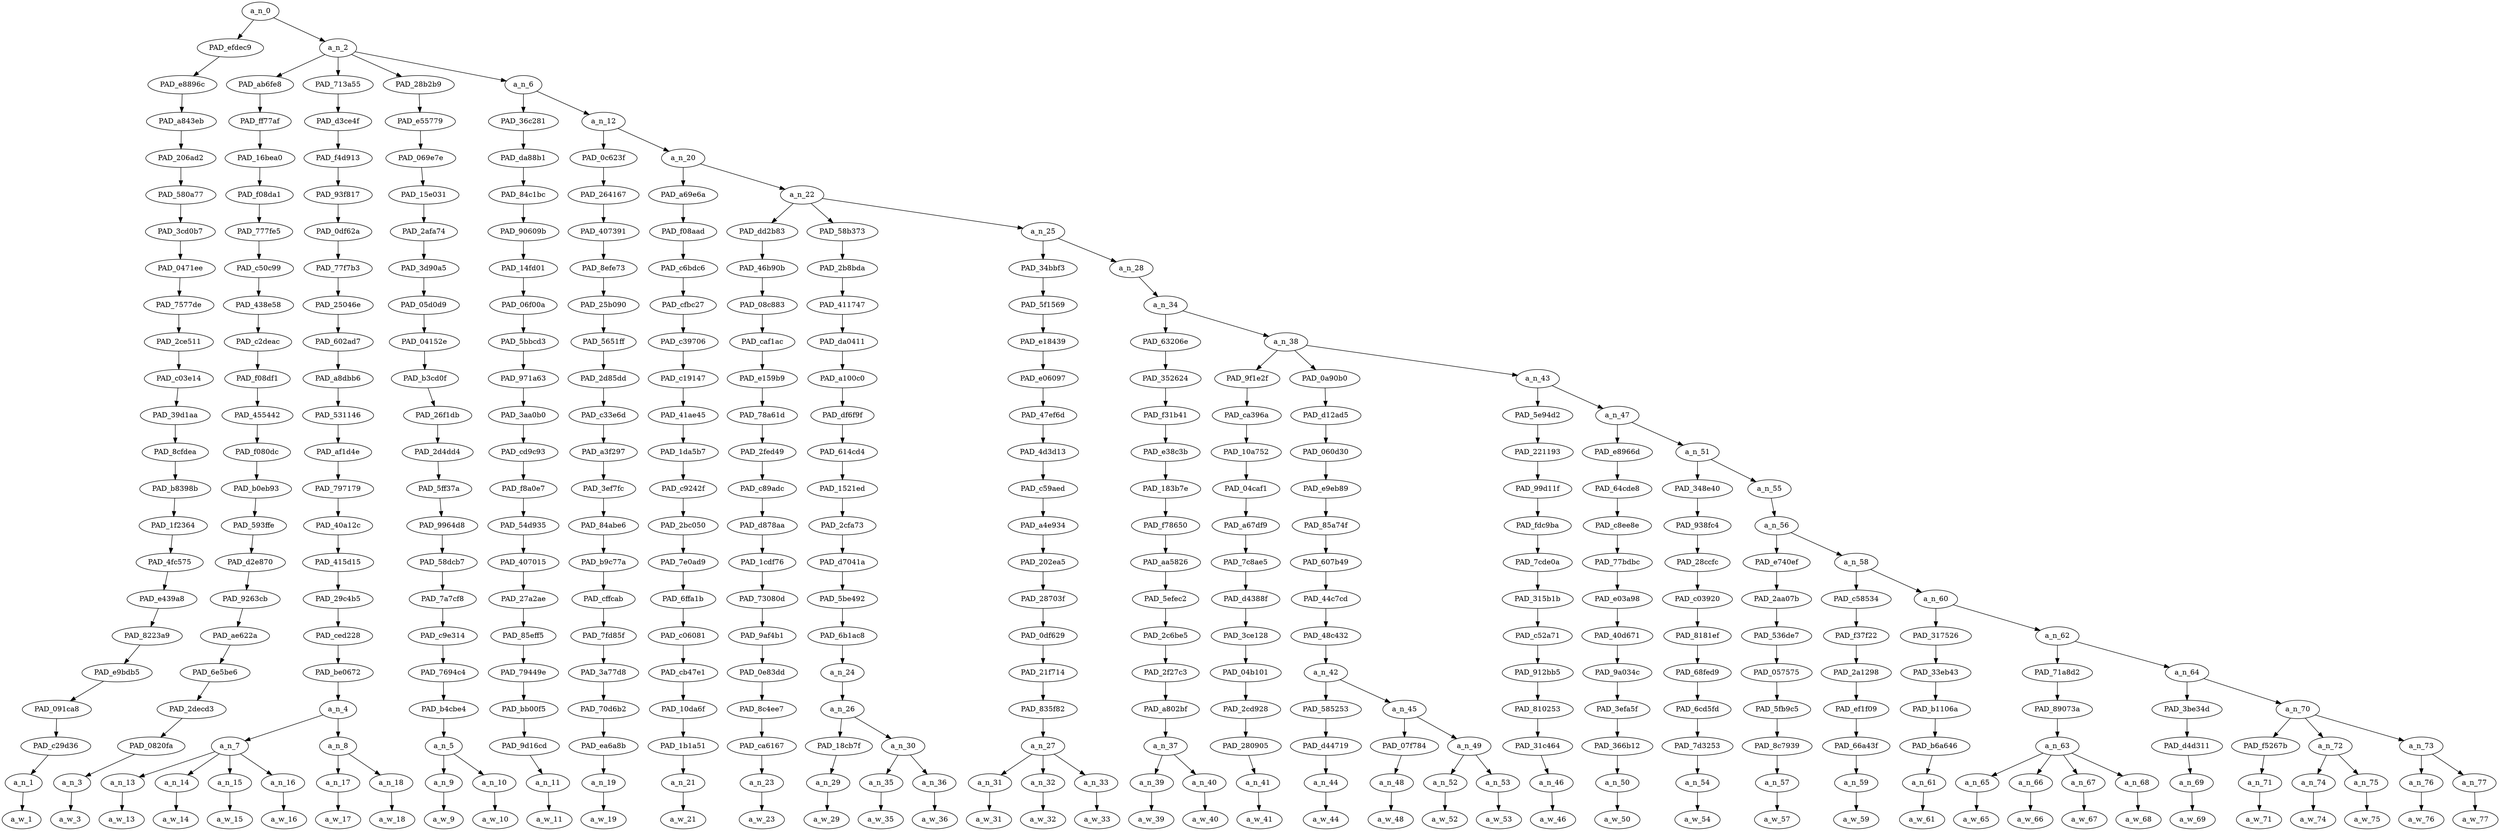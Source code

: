 strict digraph "" {
	a_n_0	[div_dir=-1,
		index=0,
		level=22,
		pos="3.2189291494864003,22!",
		text_span="[0, 1, 2, 3, 4, 5, 6, 7, 8, 9, 10, 11, 12, 13, 14, 15, 16, 17, 18, 19, 20, 21, 22, 23, 24, 25, 26, 27, 28, 29, 30, 31, 32, 33, 34, \
35, 36, 37, 38, 39, 40, 41, 42]",
		value=0.99999999];
	PAD_efdec9	[div_dir=-1,
		index=0,
		level=21,
		pos="0.0,21!",
		text_span="[0]",
		value=0.01403215];
	a_n_0 -> PAD_efdec9;
	a_n_2	[div_dir=-1,
		index=1,
		level=21,
		pos="6.437858298972801,21!",
		text_span="[1, 2, 3, 4, 5, 6, 7, 8, 9, 10, 11, 12, 13, 14, 15, 16, 17, 18, 19, 20, 21, 22, 23, 24, 25, 26, 27, 28, 29, 30, 31, 32, 33, 34, \
35, 36, 37, 38, 39, 40, 41, 42]",
		value=0.98586756];
	a_n_0 -> a_n_2;
	PAD_e8896c	[div_dir=-1,
		index=0,
		level=20,
		pos="0.0,20!",
		text_span="[0]",
		value=0.01403215];
	PAD_efdec9 -> PAD_e8896c;
	PAD_a843eb	[div_dir=-1,
		index=0,
		level=19,
		pos="0.0,19!",
		text_span="[0]",
		value=0.01403215];
	PAD_e8896c -> PAD_a843eb;
	PAD_206ad2	[div_dir=-1,
		index=0,
		level=18,
		pos="0.0,18!",
		text_span="[0]",
		value=0.01403215];
	PAD_a843eb -> PAD_206ad2;
	PAD_580a77	[div_dir=-1,
		index=0,
		level=17,
		pos="0.0,17!",
		text_span="[0]",
		value=0.01403215];
	PAD_206ad2 -> PAD_580a77;
	PAD_3cd0b7	[div_dir=-1,
		index=0,
		level=16,
		pos="0.0,16!",
		text_span="[0]",
		value=0.01403215];
	PAD_580a77 -> PAD_3cd0b7;
	PAD_0471ee	[div_dir=-1,
		index=0,
		level=15,
		pos="0.0,15!",
		text_span="[0]",
		value=0.01403215];
	PAD_3cd0b7 -> PAD_0471ee;
	PAD_7577de	[div_dir=-1,
		index=0,
		level=14,
		pos="0.0,14!",
		text_span="[0]",
		value=0.01403215];
	PAD_0471ee -> PAD_7577de;
	PAD_2ce511	[div_dir=-1,
		index=0,
		level=13,
		pos="0.0,13!",
		text_span="[0]",
		value=0.01403215];
	PAD_7577de -> PAD_2ce511;
	PAD_c03e14	[div_dir=-1,
		index=0,
		level=12,
		pos="0.0,12!",
		text_span="[0]",
		value=0.01403215];
	PAD_2ce511 -> PAD_c03e14;
	PAD_39d1aa	[div_dir=-1,
		index=0,
		level=11,
		pos="0.0,11!",
		text_span="[0]",
		value=0.01403215];
	PAD_c03e14 -> PAD_39d1aa;
	PAD_8cfdea	[div_dir=-1,
		index=0,
		level=10,
		pos="0.0,10!",
		text_span="[0]",
		value=0.01403215];
	PAD_39d1aa -> PAD_8cfdea;
	PAD_b8398b	[div_dir=-1,
		index=0,
		level=9,
		pos="0.0,9!",
		text_span="[0]",
		value=0.01403215];
	PAD_8cfdea -> PAD_b8398b;
	PAD_1f2364	[div_dir=-1,
		index=0,
		level=8,
		pos="0.0,8!",
		text_span="[0]",
		value=0.01403215];
	PAD_b8398b -> PAD_1f2364;
	PAD_4fc575	[div_dir=-1,
		index=0,
		level=7,
		pos="0.0,7!",
		text_span="[0]",
		value=0.01403215];
	PAD_1f2364 -> PAD_4fc575;
	PAD_e439a8	[div_dir=-1,
		index=0,
		level=6,
		pos="0.0,6!",
		text_span="[0]",
		value=0.01403215];
	PAD_4fc575 -> PAD_e439a8;
	PAD_8223a9	[div_dir=-1,
		index=0,
		level=5,
		pos="0.0,5!",
		text_span="[0]",
		value=0.01403215];
	PAD_e439a8 -> PAD_8223a9;
	PAD_e9bdb5	[div_dir=-1,
		index=0,
		level=4,
		pos="0.0,4!",
		text_span="[0]",
		value=0.01403215];
	PAD_8223a9 -> PAD_e9bdb5;
	PAD_091ca8	[div_dir=-1,
		index=0,
		level=3,
		pos="0.0,3!",
		text_span="[0]",
		value=0.01403215];
	PAD_e9bdb5 -> PAD_091ca8;
	PAD_c29d36	[div_dir=-1,
		index=0,
		level=2,
		pos="0.0,2!",
		text_span="[0]",
		value=0.01403215];
	PAD_091ca8 -> PAD_c29d36;
	a_n_1	[div_dir=-1,
		index=0,
		level=1,
		pos="0.0,1!",
		text_span="[0]",
		value=0.01403215];
	PAD_c29d36 -> a_n_1;
	a_w_1	[div_dir=0,
		index=0,
		level=0,
		pos="0,0!",
		text_span="[0]",
		value=we];
	a_n_1 -> a_w_1;
	PAD_ab6fe8	[div_dir=-1,
		index=1,
		level=20,
		pos="1.0,20!",
		text_span="[1]",
		value=0.01670158];
	a_n_2 -> PAD_ab6fe8;
	PAD_713a55	[div_dir=-1,
		index=2,
		level=20,
		pos="5.0,20!",
		text_span="[2, 3, 4, 5, 6, 7]",
		value=0.17676788];
	a_n_2 -> PAD_713a55;
	PAD_28b2b9	[div_dir=-1,
		index=3,
		level=20,
		pos="8.5,20!",
		text_span="[8, 9]",
		value=0.02752966];
	a_n_2 -> PAD_28b2b9;
	a_n_6	[div_dir=-1,
		index=4,
		level=20,
		pos="11.251433195891204,20!",
		text_span="[10, 11, 12, 13, 14, 15, 16, 17, 18, 19, 20, 21, 22, 23, 24, 25, 26, 27, 28, 29, 30, 31, 32, 33, 34, 35, 36, 37, 38, 39, 40, 41, \
42]",
		value=0.76479194];
	a_n_2 -> a_n_6;
	PAD_ff77af	[div_dir=-1,
		index=1,
		level=19,
		pos="1.0,19!",
		text_span="[1]",
		value=0.01670158];
	PAD_ab6fe8 -> PAD_ff77af;
	PAD_16bea0	[div_dir=-1,
		index=1,
		level=18,
		pos="1.0,18!",
		text_span="[1]",
		value=0.01670158];
	PAD_ff77af -> PAD_16bea0;
	PAD_f08da1	[div_dir=-1,
		index=1,
		level=17,
		pos="1.0,17!",
		text_span="[1]",
		value=0.01670158];
	PAD_16bea0 -> PAD_f08da1;
	PAD_777fe5	[div_dir=-1,
		index=1,
		level=16,
		pos="1.0,16!",
		text_span="[1]",
		value=0.01670158];
	PAD_f08da1 -> PAD_777fe5;
	PAD_c50c99	[div_dir=-1,
		index=1,
		level=15,
		pos="1.0,15!",
		text_span="[1]",
		value=0.01670158];
	PAD_777fe5 -> PAD_c50c99;
	PAD_438e58	[div_dir=-1,
		index=1,
		level=14,
		pos="1.0,14!",
		text_span="[1]",
		value=0.01670158];
	PAD_c50c99 -> PAD_438e58;
	PAD_c2deac	[div_dir=-1,
		index=1,
		level=13,
		pos="1.0,13!",
		text_span="[1]",
		value=0.01670158];
	PAD_438e58 -> PAD_c2deac;
	PAD_f08df1	[div_dir=-1,
		index=1,
		level=12,
		pos="1.0,12!",
		text_span="[1]",
		value=0.01670158];
	PAD_c2deac -> PAD_f08df1;
	PAD_455442	[div_dir=-1,
		index=1,
		level=11,
		pos="1.0,11!",
		text_span="[1]",
		value=0.01670158];
	PAD_f08df1 -> PAD_455442;
	PAD_f080dc	[div_dir=-1,
		index=1,
		level=10,
		pos="1.0,10!",
		text_span="[1]",
		value=0.01670158];
	PAD_455442 -> PAD_f080dc;
	PAD_b0eb93	[div_dir=-1,
		index=1,
		level=9,
		pos="1.0,9!",
		text_span="[1]",
		value=0.01670158];
	PAD_f080dc -> PAD_b0eb93;
	PAD_593ffe	[div_dir=-1,
		index=1,
		level=8,
		pos="1.0,8!",
		text_span="[1]",
		value=0.01670158];
	PAD_b0eb93 -> PAD_593ffe;
	PAD_d2e870	[div_dir=-1,
		index=1,
		level=7,
		pos="1.0,7!",
		text_span="[1]",
		value=0.01670158];
	PAD_593ffe -> PAD_d2e870;
	PAD_9263cb	[div_dir=-1,
		index=1,
		level=6,
		pos="1.0,6!",
		text_span="[1]",
		value=0.01670158];
	PAD_d2e870 -> PAD_9263cb;
	PAD_ae622a	[div_dir=-1,
		index=1,
		level=5,
		pos="1.0,5!",
		text_span="[1]",
		value=0.01670158];
	PAD_9263cb -> PAD_ae622a;
	PAD_6e5be6	[div_dir=-1,
		index=1,
		level=4,
		pos="1.0,4!",
		text_span="[1]",
		value=0.01670158];
	PAD_ae622a -> PAD_6e5be6;
	PAD_2decd3	[div_dir=-1,
		index=1,
		level=3,
		pos="1.0,3!",
		text_span="[1]",
		value=0.01670158];
	PAD_6e5be6 -> PAD_2decd3;
	PAD_0820fa	[div_dir=-1,
		index=1,
		level=2,
		pos="1.0,2!",
		text_span="[1]",
		value=0.01670158];
	PAD_2decd3 -> PAD_0820fa;
	a_n_3	[div_dir=-1,
		index=1,
		level=1,
		pos="1.0,1!",
		text_span="[1]",
		value=0.01670158];
	PAD_0820fa -> a_n_3;
	a_w_3	[div_dir=0,
		index=1,
		level=0,
		pos="1,0!",
		text_span="[1]",
		value=lost];
	a_n_3 -> a_w_3;
	PAD_d3ce4f	[div_dir=-1,
		index=2,
		level=19,
		pos="5.0,19!",
		text_span="[2, 3, 4, 5, 6, 7]",
		value=0.17676788];
	PAD_713a55 -> PAD_d3ce4f;
	PAD_f4d913	[div_dir=-1,
		index=2,
		level=18,
		pos="5.0,18!",
		text_span="[2, 3, 4, 5, 6, 7]",
		value=0.17676788];
	PAD_d3ce4f -> PAD_f4d913;
	PAD_93f817	[div_dir=-1,
		index=2,
		level=17,
		pos="5.0,17!",
		text_span="[2, 3, 4, 5, 6, 7]",
		value=0.17676788];
	PAD_f4d913 -> PAD_93f817;
	PAD_0df62a	[div_dir=-1,
		index=2,
		level=16,
		pos="5.0,16!",
		text_span="[2, 3, 4, 5, 6, 7]",
		value=0.17676788];
	PAD_93f817 -> PAD_0df62a;
	PAD_77f7b3	[div_dir=-1,
		index=2,
		level=15,
		pos="5.0,15!",
		text_span="[2, 3, 4, 5, 6, 7]",
		value=0.17676788];
	PAD_0df62a -> PAD_77f7b3;
	PAD_25046e	[div_dir=-1,
		index=2,
		level=14,
		pos="5.0,14!",
		text_span="[2, 3, 4, 5, 6, 7]",
		value=0.17676788];
	PAD_77f7b3 -> PAD_25046e;
	PAD_602ad7	[div_dir=-1,
		index=2,
		level=13,
		pos="5.0,13!",
		text_span="[2, 3, 4, 5, 6, 7]",
		value=0.17676788];
	PAD_25046e -> PAD_602ad7;
	PAD_a8dbb6	[div_dir=-1,
		index=2,
		level=12,
		pos="5.0,12!",
		text_span="[2, 3, 4, 5, 6, 7]",
		value=0.17676788];
	PAD_602ad7 -> PAD_a8dbb6;
	PAD_531146	[div_dir=-1,
		index=2,
		level=11,
		pos="5.0,11!",
		text_span="[2, 3, 4, 5, 6, 7]",
		value=0.17676788];
	PAD_a8dbb6 -> PAD_531146;
	PAD_af1d4e	[div_dir=-1,
		index=2,
		level=10,
		pos="5.0,10!",
		text_span="[2, 3, 4, 5, 6, 7]",
		value=0.17676788];
	PAD_531146 -> PAD_af1d4e;
	PAD_797179	[div_dir=-1,
		index=2,
		level=9,
		pos="5.0,9!",
		text_span="[2, 3, 4, 5, 6, 7]",
		value=0.17676788];
	PAD_af1d4e -> PAD_797179;
	PAD_40a12c	[div_dir=-1,
		index=2,
		level=8,
		pos="5.0,8!",
		text_span="[2, 3, 4, 5, 6, 7]",
		value=0.17676788];
	PAD_797179 -> PAD_40a12c;
	PAD_415d15	[div_dir=-1,
		index=2,
		level=7,
		pos="5.0,7!",
		text_span="[2, 3, 4, 5, 6, 7]",
		value=0.17676788];
	PAD_40a12c -> PAD_415d15;
	PAD_29c4b5	[div_dir=-1,
		index=2,
		level=6,
		pos="5.0,6!",
		text_span="[2, 3, 4, 5, 6, 7]",
		value=0.17676788];
	PAD_415d15 -> PAD_29c4b5;
	PAD_ced228	[div_dir=-1,
		index=2,
		level=5,
		pos="5.0,5!",
		text_span="[2, 3, 4, 5, 6, 7]",
		value=0.17676788];
	PAD_29c4b5 -> PAD_ced228;
	PAD_be0672	[div_dir=-1,
		index=2,
		level=4,
		pos="5.0,4!",
		text_span="[2, 3, 4, 5, 6, 7]",
		value=0.17676788];
	PAD_ced228 -> PAD_be0672;
	a_n_4	[div_dir=-1,
		index=2,
		level=3,
		pos="5.0,3!",
		text_span="[2, 3, 4, 5, 6, 7]",
		value=0.17676788];
	PAD_be0672 -> a_n_4;
	a_n_7	[div_dir=1,
		index=2,
		level=2,
		pos="3.5,2!",
		text_span="[2, 3, 4, 5]",
		value=0.12996506];
	a_n_4 -> a_n_7;
	a_n_8	[div_dir=-1,
		index=3,
		level=2,
		pos="6.5,2!",
		text_span="[6, 7]",
		value=0.04679478];
	a_n_4 -> a_n_8;
	a_n_13	[div_dir=-1,
		index=2,
		level=1,
		pos="2.0,1!",
		text_span="[2]",
		value=0.01467836];
	a_n_7 -> a_n_13;
	a_n_14	[div_dir=1,
		index=3,
		level=1,
		pos="3.0,1!",
		text_span="[3]",
		value=0.02500414];
	a_n_7 -> a_n_14;
	a_n_15	[div_dir=1,
		index=4,
		level=1,
		pos="4.0,1!",
		text_span="[4]",
		value=0.05502408];
	a_n_7 -> a_n_15;
	a_n_16	[div_dir=-1,
		index=5,
		level=1,
		pos="5.0,1!",
		text_span="[5]",
		value=0.03516770];
	a_n_7 -> a_n_16;
	a_w_13	[div_dir=0,
		index=2,
		level=0,
		pos="2,0!",
		text_span="[2]",
		value=a];
	a_n_13 -> a_w_13;
	a_w_14	[div_dir=0,
		index=3,
		level=0,
		pos="3,0!",
		text_span="[3]",
		value=young];
	a_n_14 -> a_w_14;
	a_w_15	[div_dir=0,
		index=4,
		level=0,
		pos="4,0!",
		text_span="[4]",
		value=white];
	a_n_15 -> a_w_15;
	a_w_16	[div_dir=0,
		index=5,
		level=0,
		pos="5,0!",
		text_span="[5]",
		value=male];
	a_n_16 -> a_w_16;
	a_n_17	[div_dir=-1,
		index=6,
		level=1,
		pos="6.0,1!",
		text_span="[6]",
		value=0.01281795];
	a_n_8 -> a_n_17;
	a_n_18	[div_dir=-1,
		index=7,
		level=1,
		pos="7.0,1!",
		text_span="[7]",
		value=0.03383448];
	a_n_8 -> a_n_18;
	a_w_17	[div_dir=0,
		index=6,
		level=0,
		pos="6,0!",
		text_span="[6]",
		value=to];
	a_n_17 -> a_w_17;
	a_w_18	[div_dir=0,
		index=7,
		level=0,
		pos="7,0!",
		text_span="[7]",
		value=suicide];
	a_n_18 -> a_w_18;
	PAD_e55779	[div_dir=-1,
		index=3,
		level=19,
		pos="8.5,19!",
		text_span="[8, 9]",
		value=0.02752966];
	PAD_28b2b9 -> PAD_e55779;
	PAD_069e7e	[div_dir=-1,
		index=3,
		level=18,
		pos="8.5,18!",
		text_span="[8, 9]",
		value=0.02752966];
	PAD_e55779 -> PAD_069e7e;
	PAD_15e031	[div_dir=-1,
		index=3,
		level=17,
		pos="8.5,17!",
		text_span="[8, 9]",
		value=0.02752966];
	PAD_069e7e -> PAD_15e031;
	PAD_2afa74	[div_dir=-1,
		index=3,
		level=16,
		pos="8.5,16!",
		text_span="[8, 9]",
		value=0.02752966];
	PAD_15e031 -> PAD_2afa74;
	PAD_3d90a5	[div_dir=-1,
		index=3,
		level=15,
		pos="8.5,15!",
		text_span="[8, 9]",
		value=0.02752966];
	PAD_2afa74 -> PAD_3d90a5;
	PAD_05d0d9	[div_dir=-1,
		index=3,
		level=14,
		pos="8.5,14!",
		text_span="[8, 9]",
		value=0.02752966];
	PAD_3d90a5 -> PAD_05d0d9;
	PAD_04152e	[div_dir=-1,
		index=3,
		level=13,
		pos="8.5,13!",
		text_span="[8, 9]",
		value=0.02752966];
	PAD_05d0d9 -> PAD_04152e;
	PAD_b3cd0f	[div_dir=-1,
		index=3,
		level=12,
		pos="8.5,12!",
		text_span="[8, 9]",
		value=0.02752966];
	PAD_04152e -> PAD_b3cd0f;
	PAD_26f1db	[div_dir=-1,
		index=3,
		level=11,
		pos="8.5,11!",
		text_span="[8, 9]",
		value=0.02752966];
	PAD_b3cd0f -> PAD_26f1db;
	PAD_2d4dd4	[div_dir=-1,
		index=3,
		level=10,
		pos="8.5,10!",
		text_span="[8, 9]",
		value=0.02752966];
	PAD_26f1db -> PAD_2d4dd4;
	PAD_5ff37a	[div_dir=-1,
		index=3,
		level=9,
		pos="8.5,9!",
		text_span="[8, 9]",
		value=0.02752966];
	PAD_2d4dd4 -> PAD_5ff37a;
	PAD_9964d8	[div_dir=-1,
		index=3,
		level=8,
		pos="8.5,8!",
		text_span="[8, 9]",
		value=0.02752966];
	PAD_5ff37a -> PAD_9964d8;
	PAD_58dcb7	[div_dir=-1,
		index=3,
		level=7,
		pos="8.5,7!",
		text_span="[8, 9]",
		value=0.02752966];
	PAD_9964d8 -> PAD_58dcb7;
	PAD_7a7cf8	[div_dir=-1,
		index=3,
		level=6,
		pos="8.5,6!",
		text_span="[8, 9]",
		value=0.02752966];
	PAD_58dcb7 -> PAD_7a7cf8;
	PAD_c9e314	[div_dir=-1,
		index=3,
		level=5,
		pos="8.5,5!",
		text_span="[8, 9]",
		value=0.02752966];
	PAD_7a7cf8 -> PAD_c9e314;
	PAD_7694c4	[div_dir=-1,
		index=3,
		level=4,
		pos="8.5,4!",
		text_span="[8, 9]",
		value=0.02752966];
	PAD_c9e314 -> PAD_7694c4;
	PAD_b4cbe4	[div_dir=-1,
		index=3,
		level=3,
		pos="8.5,3!",
		text_span="[8, 9]",
		value=0.02752966];
	PAD_7694c4 -> PAD_b4cbe4;
	a_n_5	[div_dir=-1,
		index=4,
		level=2,
		pos="8.5,2!",
		text_span="[8, 9]",
		value=0.02752966];
	PAD_b4cbe4 -> a_n_5;
	a_n_9	[div_dir=-1,
		index=8,
		level=1,
		pos="8.0,1!",
		text_span="[8]",
		value=0.01284535];
	a_n_5 -> a_n_9;
	a_n_10	[div_dir=-1,
		index=9,
		level=1,
		pos="9.0,1!",
		text_span="[9]",
		value=0.01465363];
	a_n_5 -> a_n_10;
	a_w_9	[div_dir=0,
		index=8,
		level=0,
		pos="8,0!",
		text_span="[8]",
		value=last];
	a_n_9 -> a_w_9;
	a_w_10	[div_dir=0,
		index=9,
		level=0,
		pos="9,0!",
		text_span="[9]",
		value=night];
	a_n_10 -> a_w_10;
	PAD_36c281	[div_dir=1,
		index=4,
		level=19,
		pos="10.0,19!",
		text_span="[10]",
		value=0.00968507];
	a_n_6 -> PAD_36c281;
	a_n_12	[div_dir=-1,
		index=5,
		level=19,
		pos="12.502866391782408,19!",
		text_span="[11, 12, 13, 14, 15, 16, 17, 18, 19, 20, 21, 22, 23, 24, 25, 26, 27, 28, 29, 30, 31, 32, 33, 34, 35, 36, 37, 38, 39, 40, 41, 42]",
		value=0.75504115];
	a_n_6 -> a_n_12;
	PAD_da88b1	[div_dir=1,
		index=4,
		level=18,
		pos="10.0,18!",
		text_span="[10]",
		value=0.00968507];
	PAD_36c281 -> PAD_da88b1;
	PAD_84c1bc	[div_dir=1,
		index=4,
		level=17,
		pos="10.0,17!",
		text_span="[10]",
		value=0.00968507];
	PAD_da88b1 -> PAD_84c1bc;
	PAD_90609b	[div_dir=1,
		index=4,
		level=16,
		pos="10.0,16!",
		text_span="[10]",
		value=0.00968507];
	PAD_84c1bc -> PAD_90609b;
	PAD_14fd01	[div_dir=1,
		index=4,
		level=15,
		pos="10.0,15!",
		text_span="[10]",
		value=0.00968507];
	PAD_90609b -> PAD_14fd01;
	PAD_06f00a	[div_dir=1,
		index=4,
		level=14,
		pos="10.0,14!",
		text_span="[10]",
		value=0.00968507];
	PAD_14fd01 -> PAD_06f00a;
	PAD_5bbcd3	[div_dir=1,
		index=4,
		level=13,
		pos="10.0,13!",
		text_span="[10]",
		value=0.00968507];
	PAD_06f00a -> PAD_5bbcd3;
	PAD_971a63	[div_dir=1,
		index=4,
		level=12,
		pos="10.0,12!",
		text_span="[10]",
		value=0.00968507];
	PAD_5bbcd3 -> PAD_971a63;
	PAD_3aa0b0	[div_dir=1,
		index=4,
		level=11,
		pos="10.0,11!",
		text_span="[10]",
		value=0.00968507];
	PAD_971a63 -> PAD_3aa0b0;
	PAD_cd9c93	[div_dir=1,
		index=4,
		level=10,
		pos="10.0,10!",
		text_span="[10]",
		value=0.00968507];
	PAD_3aa0b0 -> PAD_cd9c93;
	PAD_f8a0e7	[div_dir=1,
		index=4,
		level=9,
		pos="10.0,9!",
		text_span="[10]",
		value=0.00968507];
	PAD_cd9c93 -> PAD_f8a0e7;
	PAD_54d935	[div_dir=1,
		index=4,
		level=8,
		pos="10.0,8!",
		text_span="[10]",
		value=0.00968507];
	PAD_f8a0e7 -> PAD_54d935;
	PAD_407015	[div_dir=1,
		index=4,
		level=7,
		pos="10.0,7!",
		text_span="[10]",
		value=0.00968507];
	PAD_54d935 -> PAD_407015;
	PAD_27a2ae	[div_dir=1,
		index=4,
		level=6,
		pos="10.0,6!",
		text_span="[10]",
		value=0.00968507];
	PAD_407015 -> PAD_27a2ae;
	PAD_85eff5	[div_dir=1,
		index=4,
		level=5,
		pos="10.0,5!",
		text_span="[10]",
		value=0.00968507];
	PAD_27a2ae -> PAD_85eff5;
	PAD_79449e	[div_dir=1,
		index=4,
		level=4,
		pos="10.0,4!",
		text_span="[10]",
		value=0.00968507];
	PAD_85eff5 -> PAD_79449e;
	PAD_bb00f5	[div_dir=1,
		index=4,
		level=3,
		pos="10.0,3!",
		text_span="[10]",
		value=0.00968507];
	PAD_79449e -> PAD_bb00f5;
	PAD_9d16cd	[div_dir=1,
		index=5,
		level=2,
		pos="10.0,2!",
		text_span="[10]",
		value=0.00968507];
	PAD_bb00f5 -> PAD_9d16cd;
	a_n_11	[div_dir=1,
		index=10,
		level=1,
		pos="10.0,1!",
		text_span="[10]",
		value=0.00968507];
	PAD_9d16cd -> a_n_11;
	a_w_11	[div_dir=0,
		index=10,
		level=0,
		pos="10,0!",
		text_span="[10]",
		value=if];
	a_n_11 -> a_w_11;
	PAD_0c623f	[div_dir=-1,
		index=5,
		level=18,
		pos="11.0,18!",
		text_span="[11]",
		value=0.01092732];
	a_n_12 -> PAD_0c623f;
	a_n_20	[div_dir=-1,
		index=6,
		level=18,
		pos="14.005732783564815,18!",
		text_span="[12, 13, 14, 15, 16, 17, 18, 19, 20, 21, 22, 23, 24, 25, 26, 27, 28, 29, 30, 31, 32, 33, 34, 35, 36, 37, 38, 39, 40, 41, 42]",
		value=0.74404708];
	a_n_12 -> a_n_20;
	PAD_264167	[div_dir=-1,
		index=5,
		level=17,
		pos="11.0,17!",
		text_span="[11]",
		value=0.01092732];
	PAD_0c623f -> PAD_264167;
	PAD_407391	[div_dir=-1,
		index=5,
		level=16,
		pos="11.0,16!",
		text_span="[11]",
		value=0.01092732];
	PAD_264167 -> PAD_407391;
	PAD_8efe73	[div_dir=-1,
		index=5,
		level=15,
		pos="11.0,15!",
		text_span="[11]",
		value=0.01092732];
	PAD_407391 -> PAD_8efe73;
	PAD_25b090	[div_dir=-1,
		index=5,
		level=14,
		pos="11.0,14!",
		text_span="[11]",
		value=0.01092732];
	PAD_8efe73 -> PAD_25b090;
	PAD_5651ff	[div_dir=-1,
		index=5,
		level=13,
		pos="11.0,13!",
		text_span="[11]",
		value=0.01092732];
	PAD_25b090 -> PAD_5651ff;
	PAD_2d85dd	[div_dir=-1,
		index=5,
		level=12,
		pos="11.0,12!",
		text_span="[11]",
		value=0.01092732];
	PAD_5651ff -> PAD_2d85dd;
	PAD_c33e6d	[div_dir=-1,
		index=5,
		level=11,
		pos="11.0,11!",
		text_span="[11]",
		value=0.01092732];
	PAD_2d85dd -> PAD_c33e6d;
	PAD_a3f297	[div_dir=-1,
		index=5,
		level=10,
		pos="11.0,10!",
		text_span="[11]",
		value=0.01092732];
	PAD_c33e6d -> PAD_a3f297;
	PAD_3ef7fc	[div_dir=-1,
		index=5,
		level=9,
		pos="11.0,9!",
		text_span="[11]",
		value=0.01092732];
	PAD_a3f297 -> PAD_3ef7fc;
	PAD_84abe6	[div_dir=-1,
		index=5,
		level=8,
		pos="11.0,8!",
		text_span="[11]",
		value=0.01092732];
	PAD_3ef7fc -> PAD_84abe6;
	PAD_b9c77a	[div_dir=-1,
		index=5,
		level=7,
		pos="11.0,7!",
		text_span="[11]",
		value=0.01092732];
	PAD_84abe6 -> PAD_b9c77a;
	PAD_cffcab	[div_dir=-1,
		index=5,
		level=6,
		pos="11.0,6!",
		text_span="[11]",
		value=0.01092732];
	PAD_b9c77a -> PAD_cffcab;
	PAD_7fd85f	[div_dir=-1,
		index=5,
		level=5,
		pos="11.0,5!",
		text_span="[11]",
		value=0.01092732];
	PAD_cffcab -> PAD_7fd85f;
	PAD_3a77d8	[div_dir=-1,
		index=5,
		level=4,
		pos="11.0,4!",
		text_span="[11]",
		value=0.01092732];
	PAD_7fd85f -> PAD_3a77d8;
	PAD_70d6b2	[div_dir=-1,
		index=5,
		level=3,
		pos="11.0,3!",
		text_span="[11]",
		value=0.01092732];
	PAD_3a77d8 -> PAD_70d6b2;
	PAD_ea6a8b	[div_dir=-1,
		index=6,
		level=2,
		pos="11.0,2!",
		text_span="[11]",
		value=0.01092732];
	PAD_70d6b2 -> PAD_ea6a8b;
	a_n_19	[div_dir=-1,
		index=11,
		level=1,
		pos="11.0,1!",
		text_span="[11]",
		value=0.01092732];
	PAD_ea6a8b -> a_n_19;
	a_w_19	[div_dir=0,
		index=11,
		level=0,
		pos="11,0!",
		text_span="[11]",
		value=you];
	a_n_19 -> a_w_19;
	PAD_a69e6a	[div_dir=1,
		index=6,
		level=17,
		pos="12.0,17!",
		text_span="[12]",
		value=0.00989738];
	a_n_20 -> PAD_a69e6a;
	a_n_22	[div_dir=-1,
		index=7,
		level=17,
		pos="16.01146556712963,17!",
		text_span="[13, 14, 15, 16, 17, 18, 19, 20, 21, 22, 23, 24, 25, 26, 27, 28, 29, 30, 31, 32, 33, 34, 35, 36, 37, 38, 39, 40, 41, 42]",
		value=0.73408796];
	a_n_20 -> a_n_22;
	PAD_f08aad	[div_dir=1,
		index=6,
		level=16,
		pos="12.0,16!",
		text_span="[12]",
		value=0.00989738];
	PAD_a69e6a -> PAD_f08aad;
	PAD_c6bdc6	[div_dir=1,
		index=6,
		level=15,
		pos="12.0,15!",
		text_span="[12]",
		value=0.00989738];
	PAD_f08aad -> PAD_c6bdc6;
	PAD_cfbc27	[div_dir=1,
		index=6,
		level=14,
		pos="12.0,14!",
		text_span="[12]",
		value=0.00989738];
	PAD_c6bdc6 -> PAD_cfbc27;
	PAD_c39706	[div_dir=1,
		index=6,
		level=13,
		pos="12.0,13!",
		text_span="[12]",
		value=0.00989738];
	PAD_cfbc27 -> PAD_c39706;
	PAD_c19147	[div_dir=1,
		index=6,
		level=12,
		pos="12.0,12!",
		text_span="[12]",
		value=0.00989738];
	PAD_c39706 -> PAD_c19147;
	PAD_41ae45	[div_dir=1,
		index=6,
		level=11,
		pos="12.0,11!",
		text_span="[12]",
		value=0.00989738];
	PAD_c19147 -> PAD_41ae45;
	PAD_1da5b7	[div_dir=1,
		index=6,
		level=10,
		pos="12.0,10!",
		text_span="[12]",
		value=0.00989738];
	PAD_41ae45 -> PAD_1da5b7;
	PAD_c9242f	[div_dir=1,
		index=6,
		level=9,
		pos="12.0,9!",
		text_span="[12]",
		value=0.00989738];
	PAD_1da5b7 -> PAD_c9242f;
	PAD_2bc050	[div_dir=1,
		index=6,
		level=8,
		pos="12.0,8!",
		text_span="[12]",
		value=0.00989738];
	PAD_c9242f -> PAD_2bc050;
	PAD_7e0ad9	[div_dir=1,
		index=6,
		level=7,
		pos="12.0,7!",
		text_span="[12]",
		value=0.00989738];
	PAD_2bc050 -> PAD_7e0ad9;
	PAD_6ffa1b	[div_dir=1,
		index=6,
		level=6,
		pos="12.0,6!",
		text_span="[12]",
		value=0.00989738];
	PAD_7e0ad9 -> PAD_6ffa1b;
	PAD_c06081	[div_dir=1,
		index=6,
		level=5,
		pos="12.0,5!",
		text_span="[12]",
		value=0.00989738];
	PAD_6ffa1b -> PAD_c06081;
	PAD_cb47e1	[div_dir=1,
		index=6,
		level=4,
		pos="12.0,4!",
		text_span="[12]",
		value=0.00989738];
	PAD_c06081 -> PAD_cb47e1;
	PAD_10da6f	[div_dir=1,
		index=6,
		level=3,
		pos="12.0,3!",
		text_span="[12]",
		value=0.00989738];
	PAD_cb47e1 -> PAD_10da6f;
	PAD_1b1a51	[div_dir=1,
		index=7,
		level=2,
		pos="12.0,2!",
		text_span="[12]",
		value=0.00989738];
	PAD_10da6f -> PAD_1b1a51;
	a_n_21	[div_dir=1,
		index=12,
		level=1,
		pos="12.0,1!",
		text_span="[12]",
		value=0.00989738];
	PAD_1b1a51 -> a_n_21;
	a_w_21	[div_dir=0,
		index=12,
		level=0,
		pos="12,0!",
		text_span="[12]",
		value=are];
	a_n_21 -> a_w_21;
	PAD_dd2b83	[div_dir=-1,
		index=7,
		level=16,
		pos="13.0,16!",
		text_span="[13]",
		value=0.01711506];
	a_n_22 -> PAD_dd2b83;
	PAD_58b373	[div_dir=-1,
		index=8,
		level=16,
		pos="14.75,16!",
		text_span="[14, 15, 16]",
		value=0.03769889];
	a_n_22 -> PAD_58b373;
	a_n_25	[div_dir=-1,
		index=9,
		level=16,
		pos="20.28439670138889,16!",
		text_span="[17, 18, 19, 20, 21, 22, 23, 24, 25, 26, 27, 28, 29, 30, 31, 32, 33, 34, 35, 36, 37, 38, 39, 40, 41, 42]",
		value=0.67921015];
	a_n_22 -> a_n_25;
	PAD_46b90b	[div_dir=-1,
		index=7,
		level=15,
		pos="13.0,15!",
		text_span="[13]",
		value=0.01711506];
	PAD_dd2b83 -> PAD_46b90b;
	PAD_08c883	[div_dir=-1,
		index=7,
		level=14,
		pos="13.0,14!",
		text_span="[13]",
		value=0.01711506];
	PAD_46b90b -> PAD_08c883;
	PAD_caf1ac	[div_dir=-1,
		index=7,
		level=13,
		pos="13.0,13!",
		text_span="[13]",
		value=0.01711506];
	PAD_08c883 -> PAD_caf1ac;
	PAD_e159b9	[div_dir=-1,
		index=7,
		level=12,
		pos="13.0,12!",
		text_span="[13]",
		value=0.01711506];
	PAD_caf1ac -> PAD_e159b9;
	PAD_78a61d	[div_dir=-1,
		index=7,
		level=11,
		pos="13.0,11!",
		text_span="[13]",
		value=0.01711506];
	PAD_e159b9 -> PAD_78a61d;
	PAD_2fed49	[div_dir=-1,
		index=7,
		level=10,
		pos="13.0,10!",
		text_span="[13]",
		value=0.01711506];
	PAD_78a61d -> PAD_2fed49;
	PAD_c89adc	[div_dir=-1,
		index=7,
		level=9,
		pos="13.0,9!",
		text_span="[13]",
		value=0.01711506];
	PAD_2fed49 -> PAD_c89adc;
	PAD_d878aa	[div_dir=-1,
		index=7,
		level=8,
		pos="13.0,8!",
		text_span="[13]",
		value=0.01711506];
	PAD_c89adc -> PAD_d878aa;
	PAD_1cdf76	[div_dir=-1,
		index=7,
		level=7,
		pos="13.0,7!",
		text_span="[13]",
		value=0.01711506];
	PAD_d878aa -> PAD_1cdf76;
	PAD_73080d	[div_dir=-1,
		index=7,
		level=6,
		pos="13.0,6!",
		text_span="[13]",
		value=0.01711506];
	PAD_1cdf76 -> PAD_73080d;
	PAD_9af4b1	[div_dir=-1,
		index=7,
		level=5,
		pos="13.0,5!",
		text_span="[13]",
		value=0.01711506];
	PAD_73080d -> PAD_9af4b1;
	PAD_0e83dd	[div_dir=-1,
		index=7,
		level=4,
		pos="13.0,4!",
		text_span="[13]",
		value=0.01711506];
	PAD_9af4b1 -> PAD_0e83dd;
	PAD_8c4ee7	[div_dir=-1,
		index=7,
		level=3,
		pos="13.0,3!",
		text_span="[13]",
		value=0.01711506];
	PAD_0e83dd -> PAD_8c4ee7;
	PAD_ca6167	[div_dir=-1,
		index=8,
		level=2,
		pos="13.0,2!",
		text_span="[13]",
		value=0.01711506];
	PAD_8c4ee7 -> PAD_ca6167;
	a_n_23	[div_dir=-1,
		index=13,
		level=1,
		pos="13.0,1!",
		text_span="[13]",
		value=0.01711506];
	PAD_ca6167 -> a_n_23;
	a_w_23	[div_dir=0,
		index=13,
		level=0,
		pos="13,0!",
		text_span="[13]",
		value=hurting];
	a_n_23 -> a_w_23;
	PAD_2b8bda	[div_dir=-1,
		index=8,
		level=15,
		pos="14.75,15!",
		text_span="[14, 15, 16]",
		value=0.03769889];
	PAD_58b373 -> PAD_2b8bda;
	PAD_411747	[div_dir=-1,
		index=8,
		level=14,
		pos="14.75,14!",
		text_span="[14, 15, 16]",
		value=0.03769889];
	PAD_2b8bda -> PAD_411747;
	PAD_da0411	[div_dir=-1,
		index=8,
		level=13,
		pos="14.75,13!",
		text_span="[14, 15, 16]",
		value=0.03769889];
	PAD_411747 -> PAD_da0411;
	PAD_a100c0	[div_dir=-1,
		index=8,
		level=12,
		pos="14.75,12!",
		text_span="[14, 15, 16]",
		value=0.03769889];
	PAD_da0411 -> PAD_a100c0;
	PAD_df6f9f	[div_dir=-1,
		index=8,
		level=11,
		pos="14.75,11!",
		text_span="[14, 15, 16]",
		value=0.03769889];
	PAD_a100c0 -> PAD_df6f9f;
	PAD_614cd4	[div_dir=-1,
		index=8,
		level=10,
		pos="14.75,10!",
		text_span="[14, 15, 16]",
		value=0.03769889];
	PAD_df6f9f -> PAD_614cd4;
	PAD_1521ed	[div_dir=-1,
		index=8,
		level=9,
		pos="14.75,9!",
		text_span="[14, 15, 16]",
		value=0.03769889];
	PAD_614cd4 -> PAD_1521ed;
	PAD_2cfa73	[div_dir=-1,
		index=8,
		level=8,
		pos="14.75,8!",
		text_span="[14, 15, 16]",
		value=0.03769889];
	PAD_1521ed -> PAD_2cfa73;
	PAD_d7041a	[div_dir=-1,
		index=8,
		level=7,
		pos="14.75,7!",
		text_span="[14, 15, 16]",
		value=0.03769889];
	PAD_2cfa73 -> PAD_d7041a;
	PAD_5be492	[div_dir=-1,
		index=8,
		level=6,
		pos="14.75,6!",
		text_span="[14, 15, 16]",
		value=0.03769889];
	PAD_d7041a -> PAD_5be492;
	PAD_6b1ac8	[div_dir=-1,
		index=8,
		level=5,
		pos="14.75,5!",
		text_span="[14, 15, 16]",
		value=0.03769889];
	PAD_5be492 -> PAD_6b1ac8;
	a_n_24	[div_dir=-1,
		index=8,
		level=4,
		pos="14.75,4!",
		text_span="[14, 15, 16]",
		value=0.03769889];
	PAD_6b1ac8 -> a_n_24;
	a_n_26	[div_dir=-1,
		index=8,
		level=3,
		pos="14.75,3!",
		text_span="[14, 15, 16]",
		value=0.03766003];
	a_n_24 -> a_n_26;
	PAD_18cb7f	[div_dir=-1,
		index=9,
		level=2,
		pos="14.0,2!",
		text_span="[14]",
		value=0.01506221];
	a_n_26 -> PAD_18cb7f;
	a_n_30	[div_dir=-1,
		index=10,
		level=2,
		pos="15.5,2!",
		text_span="[15, 16]",
		value=0.02255894];
	a_n_26 -> a_n_30;
	a_n_29	[div_dir=-1,
		index=14,
		level=1,
		pos="14.0,1!",
		text_span="[14]",
		value=0.01506221];
	PAD_18cb7f -> a_n_29;
	a_w_29	[div_dir=0,
		index=14,
		level=0,
		pos="14,0!",
		text_span="[14]",
		value=talk];
	a_n_29 -> a_w_29;
	a_n_35	[div_dir=1,
		index=15,
		level=1,
		pos="15.0,1!",
		text_span="[15]",
		value=0.00826911];
	a_n_30 -> a_n_35;
	a_n_36	[div_dir=-1,
		index=16,
		level=1,
		pos="16.0,1!",
		text_span="[16]",
		value=0.01426913];
	a_n_30 -> a_n_36;
	a_w_35	[div_dir=0,
		index=15,
		level=0,
		pos="15,0!",
		text_span="[15]",
		value=to1];
	a_n_35 -> a_w_35;
	a_w_36	[div_dir=0,
		index=16,
		level=0,
		pos="16,0!",
		text_span="[16]",
		value=someone];
	a_n_36 -> a_w_36;
	PAD_34bbf3	[div_dir=-1,
		index=9,
		level=15,
		pos="18.0,15!",
		text_span="[17, 18, 19]",
		value=0.04155756];
	a_n_25 -> PAD_34bbf3;
	a_n_28	[div_dir=-1,
		index=10,
		level=15,
		pos="22.56879340277778,15!",
		text_span="[20, 21, 22, 23, 24, 25, 26, 27, 28, 29, 30, 31, 32, 33, 34, 35, 36, 37, 38, 39, 40, 41, 42]",
		value=0.63760294];
	a_n_25 -> a_n_28;
	PAD_5f1569	[div_dir=-1,
		index=9,
		level=14,
		pos="18.0,14!",
		text_span="[17, 18, 19]",
		value=0.04155756];
	PAD_34bbf3 -> PAD_5f1569;
	PAD_e18439	[div_dir=-1,
		index=9,
		level=13,
		pos="18.0,13!",
		text_span="[17, 18, 19]",
		value=0.04155756];
	PAD_5f1569 -> PAD_e18439;
	PAD_e06097	[div_dir=-1,
		index=9,
		level=12,
		pos="18.0,12!",
		text_span="[17, 18, 19]",
		value=0.04155756];
	PAD_e18439 -> PAD_e06097;
	PAD_47ef6d	[div_dir=-1,
		index=9,
		level=11,
		pos="18.0,11!",
		text_span="[17, 18, 19]",
		value=0.04155756];
	PAD_e06097 -> PAD_47ef6d;
	PAD_4d3d13	[div_dir=-1,
		index=9,
		level=10,
		pos="18.0,10!",
		text_span="[17, 18, 19]",
		value=0.04155756];
	PAD_47ef6d -> PAD_4d3d13;
	PAD_c59aed	[div_dir=-1,
		index=9,
		level=9,
		pos="18.0,9!",
		text_span="[17, 18, 19]",
		value=0.04155756];
	PAD_4d3d13 -> PAD_c59aed;
	PAD_a4e934	[div_dir=-1,
		index=9,
		level=8,
		pos="18.0,8!",
		text_span="[17, 18, 19]",
		value=0.04155756];
	PAD_c59aed -> PAD_a4e934;
	PAD_202ea5	[div_dir=-1,
		index=9,
		level=7,
		pos="18.0,7!",
		text_span="[17, 18, 19]",
		value=0.04155756];
	PAD_a4e934 -> PAD_202ea5;
	PAD_28703f	[div_dir=-1,
		index=9,
		level=6,
		pos="18.0,6!",
		text_span="[17, 18, 19]",
		value=0.04155756];
	PAD_202ea5 -> PAD_28703f;
	PAD_0df629	[div_dir=-1,
		index=9,
		level=5,
		pos="18.0,5!",
		text_span="[17, 18, 19]",
		value=0.04155756];
	PAD_28703f -> PAD_0df629;
	PAD_21f714	[div_dir=-1,
		index=9,
		level=4,
		pos="18.0,4!",
		text_span="[17, 18, 19]",
		value=0.04155756];
	PAD_0df629 -> PAD_21f714;
	PAD_835f82	[div_dir=-1,
		index=9,
		level=3,
		pos="18.0,3!",
		text_span="[17, 18, 19]",
		value=0.04155756];
	PAD_21f714 -> PAD_835f82;
	a_n_27	[div_dir=-1,
		index=11,
		level=2,
		pos="18.0,2!",
		text_span="[17, 18, 19]",
		value=0.04155756];
	PAD_835f82 -> a_n_27;
	a_n_31	[div_dir=-1,
		index=17,
		level=1,
		pos="17.0,1!",
		text_span="[17]",
		value=0.01104350];
	a_n_27 -> a_n_31;
	a_n_32	[div_dir=1,
		index=18,
		level=1,
		pos="18.0,1!",
		text_span="[18]",
		value=0.01098459];
	a_n_27 -> a_n_32;
	a_n_33	[div_dir=-1,
		index=19,
		level=1,
		pos="19.0,1!",
		text_span="[19]",
		value=0.01949995];
	a_n_27 -> a_n_33;
	a_w_31	[div_dir=0,
		index=17,
		level=0,
		pos="17,0!",
		text_span="[17]",
		value=even];
	a_n_31 -> a_w_31;
	a_w_32	[div_dir=0,
		index=18,
		level=0,
		pos="18,0!",
		text_span="[18]",
		value=a1];
	a_n_32 -> a_w_32;
	a_w_33	[div_dir=0,
		index=19,
		level=0,
		pos="19,0!",
		text_span="[19]",
		value=stranger];
	a_n_33 -> a_w_33;
	a_n_34	[div_dir=-1,
		index=10,
		level=14,
		pos="22.56879340277778,14!",
		text_span="[20, 21, 22, 23, 24, 25, 26, 27, 28, 29, 30, 31, 32, 33, 34, 35, 36, 37, 38, 39, 40, 41, 42]",
		value=0.63756036];
	a_n_28 -> a_n_34;
	PAD_63206e	[div_dir=-1,
		index=10,
		level=13,
		pos="20.5,13!",
		text_span="[20, 21]",
		value=0.05640230];
	a_n_34 -> PAD_63206e;
	a_n_38	[div_dir=-1,
		index=11,
		level=13,
		pos="24.637586805555554,13!",
		text_span="[22, 23, 24, 25, 26, 27, 28, 29, 30, 31, 32, 33, 34, 35, 36, 37, 38, 39, 40, 41, 42]",
		value=0.58111547];
	a_n_34 -> a_n_38;
	PAD_352624	[div_dir=-1,
		index=10,
		level=12,
		pos="20.5,12!",
		text_span="[20, 21]",
		value=0.05640230];
	PAD_63206e -> PAD_352624;
	PAD_f31b41	[div_dir=-1,
		index=10,
		level=11,
		pos="20.5,11!",
		text_span="[20, 21]",
		value=0.05640230];
	PAD_352624 -> PAD_f31b41;
	PAD_e38c3b	[div_dir=-1,
		index=10,
		level=10,
		pos="20.5,10!",
		text_span="[20, 21]",
		value=0.05640230];
	PAD_f31b41 -> PAD_e38c3b;
	PAD_183b7e	[div_dir=-1,
		index=10,
		level=9,
		pos="20.5,9!",
		text_span="[20, 21]",
		value=0.05640230];
	PAD_e38c3b -> PAD_183b7e;
	PAD_f78650	[div_dir=-1,
		index=10,
		level=8,
		pos="20.5,8!",
		text_span="[20, 21]",
		value=0.05640230];
	PAD_183b7e -> PAD_f78650;
	PAD_aa5826	[div_dir=-1,
		index=10,
		level=7,
		pos="20.5,7!",
		text_span="[20, 21]",
		value=0.05640230];
	PAD_f78650 -> PAD_aa5826;
	PAD_5efec2	[div_dir=-1,
		index=10,
		level=6,
		pos="20.5,6!",
		text_span="[20, 21]",
		value=0.05640230];
	PAD_aa5826 -> PAD_5efec2;
	PAD_2c6be5	[div_dir=-1,
		index=10,
		level=5,
		pos="20.5,5!",
		text_span="[20, 21]",
		value=0.05640230];
	PAD_5efec2 -> PAD_2c6be5;
	PAD_2f27c3	[div_dir=-1,
		index=10,
		level=4,
		pos="20.5,4!",
		text_span="[20, 21]",
		value=0.05640230];
	PAD_2c6be5 -> PAD_2f27c3;
	PAD_a802bf	[div_dir=-1,
		index=10,
		level=3,
		pos="20.5,3!",
		text_span="[20, 21]",
		value=0.05640230];
	PAD_2f27c3 -> PAD_a802bf;
	a_n_37	[div_dir=-1,
		index=12,
		level=2,
		pos="20.5,2!",
		text_span="[20, 21]",
		value=0.05640230];
	PAD_a802bf -> a_n_37;
	a_n_39	[div_dir=-1,
		index=20,
		level=1,
		pos="20.0,1!",
		text_span="[20]",
		value=0.01930196];
	a_n_37 -> a_n_39;
	a_n_40	[div_dir=1,
		index=21,
		level=1,
		pos="21.0,1!",
		text_span="[21]",
		value=0.03707368];
	a_n_37 -> a_n_40;
	a_w_39	[div_dir=0,
		index=20,
		level=0,
		pos="20,0!",
		text_span="[20]",
		value=my];
	a_n_39 -> a_w_39;
	a_w_40	[div_dir=0,
		index=21,
		level=0,
		pos="21,0!",
		text_span="[21]",
		value=bros];
	a_n_40 -> a_w_40;
	PAD_9f1e2f	[div_dir=-1,
		index=11,
		level=12,
		pos="22.0,12!",
		text_span="[22]",
		value=0.01823910];
	a_n_38 -> PAD_9f1e2f;
	PAD_0a90b0	[div_dir=-1,
		index=12,
		level=12,
		pos="23.875,12!",
		text_span="[23, 24, 25, 26]",
		value=0.06636217];
	a_n_38 -> PAD_0a90b0;
	a_n_43	[div_dir=-1,
		index=13,
		level=12,
		pos="28.037760416666664,12!",
		text_span="[27, 28, 29, 30, 31, 32, 33, 34, 35, 36, 37, 38, 39, 40, 41, 42]",
		value=0.49647749];
	a_n_38 -> a_n_43;
	PAD_ca396a	[div_dir=-1,
		index=11,
		level=11,
		pos="22.0,11!",
		text_span="[22]",
		value=0.01823910];
	PAD_9f1e2f -> PAD_ca396a;
	PAD_10a752	[div_dir=-1,
		index=11,
		level=10,
		pos="22.0,10!",
		text_span="[22]",
		value=0.01823910];
	PAD_ca396a -> PAD_10a752;
	PAD_04caf1	[div_dir=-1,
		index=11,
		level=9,
		pos="22.0,9!",
		text_span="[22]",
		value=0.01823910];
	PAD_10a752 -> PAD_04caf1;
	PAD_a67df9	[div_dir=-1,
		index=11,
		level=8,
		pos="22.0,8!",
		text_span="[22]",
		value=0.01823910];
	PAD_04caf1 -> PAD_a67df9;
	PAD_7c8ae5	[div_dir=-1,
		index=11,
		level=7,
		pos="22.0,7!",
		text_span="[22]",
		value=0.01823910];
	PAD_a67df9 -> PAD_7c8ae5;
	PAD_d4388f	[div_dir=-1,
		index=11,
		level=6,
		pos="22.0,6!",
		text_span="[22]",
		value=0.01823910];
	PAD_7c8ae5 -> PAD_d4388f;
	PAD_3ce128	[div_dir=-1,
		index=11,
		level=5,
		pos="22.0,5!",
		text_span="[22]",
		value=0.01823910];
	PAD_d4388f -> PAD_3ce128;
	PAD_04b101	[div_dir=-1,
		index=11,
		level=4,
		pos="22.0,4!",
		text_span="[22]",
		value=0.01823910];
	PAD_3ce128 -> PAD_04b101;
	PAD_2cd928	[div_dir=-1,
		index=11,
		level=3,
		pos="22.0,3!",
		text_span="[22]",
		value=0.01823910];
	PAD_04b101 -> PAD_2cd928;
	PAD_280905	[div_dir=-1,
		index=13,
		level=2,
		pos="22.0,2!",
		text_span="[22]",
		value=0.01823910];
	PAD_2cd928 -> PAD_280905;
	a_n_41	[div_dir=-1,
		index=22,
		level=1,
		pos="22.0,1!",
		text_span="[22]",
		value=0.01823910];
	PAD_280905 -> a_n_41;
	a_w_41	[div_dir=0,
		index=22,
		level=0,
		pos="22,0!",
		text_span="[22]",
		value=reach];
	a_n_41 -> a_w_41;
	PAD_d12ad5	[div_dir=-1,
		index=12,
		level=11,
		pos="23.875,11!",
		text_span="[23, 24, 25, 26]",
		value=0.06636217];
	PAD_0a90b0 -> PAD_d12ad5;
	PAD_060d30	[div_dir=-1,
		index=12,
		level=10,
		pos="23.875,10!",
		text_span="[23, 24, 25, 26]",
		value=0.06636217];
	PAD_d12ad5 -> PAD_060d30;
	PAD_e9eb89	[div_dir=-1,
		index=12,
		level=9,
		pos="23.875,9!",
		text_span="[23, 24, 25, 26]",
		value=0.06636217];
	PAD_060d30 -> PAD_e9eb89;
	PAD_85a74f	[div_dir=-1,
		index=12,
		level=8,
		pos="23.875,8!",
		text_span="[23, 24, 25, 26]",
		value=0.06636217];
	PAD_e9eb89 -> PAD_85a74f;
	PAD_607b49	[div_dir=-1,
		index=12,
		level=7,
		pos="23.875,7!",
		text_span="[23, 24, 25, 26]",
		value=0.06636217];
	PAD_85a74f -> PAD_607b49;
	PAD_44c7cd	[div_dir=-1,
		index=12,
		level=6,
		pos="23.875,6!",
		text_span="[23, 24, 25, 26]",
		value=0.06636217];
	PAD_607b49 -> PAD_44c7cd;
	PAD_48c432	[div_dir=-1,
		index=12,
		level=5,
		pos="23.875,5!",
		text_span="[23, 24, 25, 26]",
		value=0.06636217];
	PAD_44c7cd -> PAD_48c432;
	a_n_42	[div_dir=-1,
		index=12,
		level=4,
		pos="23.875,4!",
		text_span="[23, 24, 25, 26]",
		value=0.06636217];
	PAD_48c432 -> a_n_42;
	PAD_585253	[div_dir=-1,
		index=12,
		level=3,
		pos="23.0,3!",
		text_span="[23]",
		value=0.01020227];
	a_n_42 -> PAD_585253;
	a_n_45	[div_dir=-1,
		index=13,
		level=3,
		pos="24.75,3!",
		text_span="[24, 25, 26]",
		value=0.05611771];
	a_n_42 -> a_n_45;
	PAD_d44719	[div_dir=-1,
		index=14,
		level=2,
		pos="23.0,2!",
		text_span="[23]",
		value=0.01020227];
	PAD_585253 -> PAD_d44719;
	a_n_44	[div_dir=-1,
		index=23,
		level=1,
		pos="23.0,1!",
		text_span="[23]",
		value=0.01020227];
	PAD_d44719 -> a_n_44;
	a_w_44	[div_dir=0,
		index=23,
		level=0,
		pos="23,0!",
		text_span="[23]",
		value=out];
	a_n_44 -> a_w_44;
	PAD_07f784	[div_dir=-1,
		index=15,
		level=2,
		pos="24.0,2!",
		text_span="[24]",
		value=0.01007067];
	a_n_45 -> PAD_07f784;
	a_n_49	[div_dir=-1,
		index=16,
		level=2,
		pos="25.5,2!",
		text_span="[25, 26]",
		value=0.04601733];
	a_n_45 -> a_n_49;
	a_n_48	[div_dir=-1,
		index=24,
		level=1,
		pos="24.0,1!",
		text_span="[24]",
		value=0.01007067];
	PAD_07f784 -> a_n_48;
	a_w_48	[div_dir=0,
		index=24,
		level=0,
		pos="24,0!",
		text_span="[24]",
		value=to2];
	a_n_48 -> a_w_48;
	a_n_52	[div_dir=1,
		index=25,
		level=1,
		pos="25.0,1!",
		text_span="[25]",
		value=0.01525526];
	a_n_49 -> a_n_52;
	a_n_53	[div_dir=-1,
		index=26,
		level=1,
		pos="26.0,1!",
		text_span="[26]",
		value=0.03072791];
	a_n_49 -> a_n_53;
	a_w_52	[div_dir=0,
		index=25,
		level=0,
		pos="25,0!",
		text_span="[25]",
		value=our];
	a_n_52 -> a_w_52;
	a_w_53	[div_dir=0,
		index=26,
		level=0,
		pos="26,0!",
		text_span="[26]",
		value=youth];
	a_n_53 -> a_w_53;
	PAD_5e94d2	[div_dir=-1,
		index=13,
		level=11,
		pos="27.0,11!",
		text_span="[27]",
		value=0.01413900];
	a_n_43 -> PAD_5e94d2;
	a_n_47	[div_dir=-1,
		index=14,
		level=11,
		pos="29.075520833333332,11!",
		text_span="[28, 29, 30, 31, 32, 33, 34, 35, 36, 37, 38, 39, 40, 41, 42]",
		value=0.48232083];
	a_n_43 -> a_n_47;
	PAD_221193	[div_dir=-1,
		index=13,
		level=10,
		pos="27.0,10!",
		text_span="[27]",
		value=0.01413900];
	PAD_5e94d2 -> PAD_221193;
	PAD_99d11f	[div_dir=-1,
		index=13,
		level=9,
		pos="27.0,9!",
		text_span="[27]",
		value=0.01413900];
	PAD_221193 -> PAD_99d11f;
	PAD_fdc9ba	[div_dir=-1,
		index=13,
		level=8,
		pos="27.0,8!",
		text_span="[27]",
		value=0.01413900];
	PAD_99d11f -> PAD_fdc9ba;
	PAD_7cde0a	[div_dir=-1,
		index=13,
		level=7,
		pos="27.0,7!",
		text_span="[27]",
		value=0.01413900];
	PAD_fdc9ba -> PAD_7cde0a;
	PAD_315b1b	[div_dir=-1,
		index=13,
		level=6,
		pos="27.0,6!",
		text_span="[27]",
		value=0.01413900];
	PAD_7cde0a -> PAD_315b1b;
	PAD_c52a71	[div_dir=-1,
		index=13,
		level=5,
		pos="27.0,5!",
		text_span="[27]",
		value=0.01413900];
	PAD_315b1b -> PAD_c52a71;
	PAD_912bb5	[div_dir=-1,
		index=13,
		level=4,
		pos="27.0,4!",
		text_span="[27]",
		value=0.01413900];
	PAD_c52a71 -> PAD_912bb5;
	PAD_810253	[div_dir=-1,
		index=14,
		level=3,
		pos="27.0,3!",
		text_span="[27]",
		value=0.01413900];
	PAD_912bb5 -> PAD_810253;
	PAD_31c464	[div_dir=-1,
		index=17,
		level=2,
		pos="27.0,2!",
		text_span="[27]",
		value=0.01413900];
	PAD_810253 -> PAD_31c464;
	a_n_46	[div_dir=-1,
		index=27,
		level=1,
		pos="27.0,1!",
		text_span="[27]",
		value=0.01413900];
	PAD_31c464 -> a_n_46;
	a_w_46	[div_dir=0,
		index=27,
		level=0,
		pos="27,0!",
		text_span="[27]",
		value=let];
	a_n_46 -> a_w_46;
	PAD_e8966d	[div_dir=1,
		index=14,
		level=10,
		pos="28.0,10!",
		text_span="[28]",
		value=0.01146887];
	a_n_47 -> PAD_e8966d;
	a_n_51	[div_dir=-1,
		index=15,
		level=10,
		pos="30.151041666666664,10!",
		text_span="[29, 30, 31, 32, 33, 34, 35, 36, 37, 38, 39, 40, 41, 42]",
		value=0.47084581];
	a_n_47 -> a_n_51;
	PAD_64cde8	[div_dir=1,
		index=14,
		level=9,
		pos="28.0,9!",
		text_span="[28]",
		value=0.01146887];
	PAD_e8966d -> PAD_64cde8;
	PAD_c8ee8e	[div_dir=1,
		index=14,
		level=8,
		pos="28.0,8!",
		text_span="[28]",
		value=0.01146887];
	PAD_64cde8 -> PAD_c8ee8e;
	PAD_77bdbc	[div_dir=1,
		index=14,
		level=7,
		pos="28.0,7!",
		text_span="[28]",
		value=0.01146887];
	PAD_c8ee8e -> PAD_77bdbc;
	PAD_e03a98	[div_dir=1,
		index=14,
		level=6,
		pos="28.0,6!",
		text_span="[28]",
		value=0.01146887];
	PAD_77bdbc -> PAD_e03a98;
	PAD_40d671	[div_dir=1,
		index=14,
		level=5,
		pos="28.0,5!",
		text_span="[28]",
		value=0.01146887];
	PAD_e03a98 -> PAD_40d671;
	PAD_9a034c	[div_dir=1,
		index=14,
		level=4,
		pos="28.0,4!",
		text_span="[28]",
		value=0.01146887];
	PAD_40d671 -> PAD_9a034c;
	PAD_3efa5f	[div_dir=1,
		index=15,
		level=3,
		pos="28.0,3!",
		text_span="[28]",
		value=0.01146887];
	PAD_9a034c -> PAD_3efa5f;
	PAD_366b12	[div_dir=1,
		index=18,
		level=2,
		pos="28.0,2!",
		text_span="[28]",
		value=0.01146887];
	PAD_3efa5f -> PAD_366b12;
	a_n_50	[div_dir=1,
		index=28,
		level=1,
		pos="28.0,1!",
		text_span="[28]",
		value=0.01146887];
	PAD_366b12 -> a_n_50;
	a_w_50	[div_dir=0,
		index=28,
		level=0,
		pos="28,0!",
		text_span="[28]",
		value=them];
	a_n_50 -> a_w_50;
	PAD_348e40	[div_dir=-1,
		index=15,
		level=9,
		pos="29.0,9!",
		text_span="[29]",
		value=0.00991239];
	a_n_51 -> PAD_348e40;
	a_n_55	[div_dir=-1,
		index=16,
		level=9,
		pos="31.302083333333332,9!",
		text_span="[30, 31, 32, 33, 34, 35, 36, 37, 38, 39, 40, 41, 42]",
		value=0.46092095];
	a_n_51 -> a_n_55;
	PAD_938fc4	[div_dir=-1,
		index=15,
		level=8,
		pos="29.0,8!",
		text_span="[29]",
		value=0.00991239];
	PAD_348e40 -> PAD_938fc4;
	PAD_28ccfc	[div_dir=-1,
		index=15,
		level=7,
		pos="29.0,7!",
		text_span="[29]",
		value=0.00991239];
	PAD_938fc4 -> PAD_28ccfc;
	PAD_c03920	[div_dir=-1,
		index=15,
		level=6,
		pos="29.0,6!",
		text_span="[29]",
		value=0.00991239];
	PAD_28ccfc -> PAD_c03920;
	PAD_8181ef	[div_dir=-1,
		index=15,
		level=5,
		pos="29.0,5!",
		text_span="[29]",
		value=0.00991239];
	PAD_c03920 -> PAD_8181ef;
	PAD_68fed9	[div_dir=-1,
		index=15,
		level=4,
		pos="29.0,4!",
		text_span="[29]",
		value=0.00991239];
	PAD_8181ef -> PAD_68fed9;
	PAD_6cd5fd	[div_dir=-1,
		index=16,
		level=3,
		pos="29.0,3!",
		text_span="[29]",
		value=0.00991239];
	PAD_68fed9 -> PAD_6cd5fd;
	PAD_7d3253	[div_dir=-1,
		index=19,
		level=2,
		pos="29.0,2!",
		text_span="[29]",
		value=0.00991239];
	PAD_6cd5fd -> PAD_7d3253;
	a_n_54	[div_dir=-1,
		index=29,
		level=1,
		pos="29.0,1!",
		text_span="[29]",
		value=0.00991239];
	PAD_7d3253 -> a_n_54;
	a_w_54	[div_dir=0,
		index=29,
		level=0,
		pos="29,0!",
		text_span="[29]",
		value=know];
	a_n_54 -> a_w_54;
	a_n_56	[div_dir=-1,
		index=16,
		level=8,
		pos="31.302083333333332,8!",
		text_span="[30, 31, 32, 33, 34, 35, 36, 37, 38, 39, 40, 41, 42]",
		value=0.46091120];
	a_n_55 -> a_n_56;
	PAD_e740ef	[div_dir=-1,
		index=16,
		level=7,
		pos="30.0,7!",
		text_span="[30]",
		value=0.00935988];
	a_n_56 -> PAD_e740ef;
	a_n_58	[div_dir=-1,
		index=17,
		level=7,
		pos="32.604166666666664,7!",
		text_span="[31, 32, 33, 34, 35, 36, 37, 38, 39, 40, 41, 42]",
		value=0.45154158];
	a_n_56 -> a_n_58;
	PAD_2aa07b	[div_dir=-1,
		index=16,
		level=6,
		pos="30.0,6!",
		text_span="[30]",
		value=0.00935988];
	PAD_e740ef -> PAD_2aa07b;
	PAD_536de7	[div_dir=-1,
		index=16,
		level=5,
		pos="30.0,5!",
		text_span="[30]",
		value=0.00935988];
	PAD_2aa07b -> PAD_536de7;
	PAD_057575	[div_dir=-1,
		index=16,
		level=4,
		pos="30.0,4!",
		text_span="[30]",
		value=0.00935988];
	PAD_536de7 -> PAD_057575;
	PAD_5fb9c5	[div_dir=-1,
		index=17,
		level=3,
		pos="30.0,3!",
		text_span="[30]",
		value=0.00935988];
	PAD_057575 -> PAD_5fb9c5;
	PAD_8c7939	[div_dir=-1,
		index=20,
		level=2,
		pos="30.0,2!",
		text_span="[30]",
		value=0.00935988];
	PAD_5fb9c5 -> PAD_8c7939;
	a_n_57	[div_dir=-1,
		index=30,
		level=1,
		pos="30.0,1!",
		text_span="[30]",
		value=0.00935988];
	PAD_8c7939 -> a_n_57;
	a_w_57	[div_dir=0,
		index=30,
		level=0,
		pos="30,0!",
		text_span="[30]",
		value=they];
	a_n_57 -> a_w_57;
	PAD_c58534	[div_dir=-1,
		index=17,
		level=6,
		pos="31.0,6!",
		text_span="[31]",
		value=0.01515046];
	a_n_58 -> PAD_c58534;
	a_n_60	[div_dir=1,
		index=18,
		level=6,
		pos="34.20833333333333,6!",
		text_span="[32, 33, 34, 35, 36, 37, 38, 39, 40, 41, 42]",
		value=0.43638733];
	a_n_58 -> a_n_60;
	PAD_f37f22	[div_dir=-1,
		index=17,
		level=5,
		pos="31.0,5!",
		text_span="[31]",
		value=0.01515046];
	PAD_c58534 -> PAD_f37f22;
	PAD_2a1298	[div_dir=-1,
		index=17,
		level=4,
		pos="31.0,4!",
		text_span="[31]",
		value=0.01515046];
	PAD_f37f22 -> PAD_2a1298;
	PAD_ef1f09	[div_dir=-1,
		index=18,
		level=3,
		pos="31.0,3!",
		text_span="[31]",
		value=0.01515046];
	PAD_2a1298 -> PAD_ef1f09;
	PAD_66a43f	[div_dir=-1,
		index=21,
		level=2,
		pos="31.0,2!",
		text_span="[31]",
		value=0.01515046];
	PAD_ef1f09 -> PAD_66a43f;
	a_n_59	[div_dir=-1,
		index=31,
		level=1,
		pos="31.0,1!",
		text_span="[31]",
		value=0.01515046];
	PAD_66a43f -> a_n_59;
	a_w_59	[div_dir=0,
		index=31,
		level=0,
		pos="31,0!",
		text_span="[31]",
		value=matter];
	a_n_59 -> a_w_59;
	PAD_317526	[div_dir=-1,
		index=18,
		level=5,
		pos="32.0,5!",
		text_span="[32]",
		value=0.03522049];
	a_n_60 -> PAD_317526;
	a_n_62	[div_dir=1,
		index=19,
		level=5,
		pos="36.416666666666664,5!",
		text_span="[33, 34, 35, 36, 37, 38, 39, 40, 41, 42]",
		value=0.40116393];
	a_n_60 -> a_n_62;
	PAD_33eb43	[div_dir=-1,
		index=18,
		level=4,
		pos="32.0,4!",
		text_span="[32]",
		value=0.03522049];
	PAD_317526 -> PAD_33eb43;
	PAD_b1106a	[div_dir=-1,
		index=19,
		level=3,
		pos="32.0,3!",
		text_span="[32]",
		value=0.03522049];
	PAD_33eb43 -> PAD_b1106a;
	PAD_b6a646	[div_dir=-1,
		index=22,
		level=2,
		pos="32.0,2!",
		text_span="[32]",
		value=0.03522049];
	PAD_b1106a -> PAD_b6a646;
	a_n_61	[div_dir=-1,
		index=32,
		level=1,
		pos="32.0,1!",
		text_span="[32]",
		value=0.03522049];
	PAD_b6a646 -> a_n_61;
	a_w_61	[div_dir=0,
		index=32,
		level=0,
		pos="32,0!",
		text_span="[32]",
		value=counteract];
	a_n_61 -> a_w_61;
	PAD_71a8d2	[div_dir=1,
		index=19,
		level=4,
		pos="34.5,4!",
		text_span="[33, 34, 35, 36]",
		value=0.26102729];
	a_n_62 -> PAD_71a8d2;
	a_n_64	[div_dir=-1,
		index=20,
		level=4,
		pos="38.33333333333333,4!",
		text_span="[37, 38, 39, 40, 41, 42]",
		value=0.14009793];
	a_n_62 -> a_n_64;
	PAD_89073a	[div_dir=1,
		index=20,
		level=3,
		pos="34.5,3!",
		text_span="[33, 34, 35, 36]",
		value=0.26102729];
	PAD_71a8d2 -> PAD_89073a;
	a_n_63	[div_dir=1,
		index=23,
		level=2,
		pos="34.5,2!",
		text_span="[33, 34, 35, 36]",
		value=0.26102729];
	PAD_89073a -> a_n_63;
	a_n_65	[div_dir=1,
		index=33,
		level=1,
		pos="33.0,1!",
		text_span="[33]",
		value=0.02794287];
	a_n_63 -> a_n_65;
	a_n_66	[div_dir=1,
		index=34,
		level=1,
		pos="34.0,1!",
		text_span="[34]",
		value=0.03976248];
	a_n_63 -> a_n_66;
	a_n_67	[div_dir=1,
		index=35,
		level=1,
		pos="35.0,1!",
		text_span="[35]",
		value=0.05795062];
	a_n_63 -> a_n_67;
	a_n_68	[div_dir=1,
		index=36,
		level=1,
		pos="36.0,1!",
		text_span="[36]",
		value=0.13520058];
	a_n_63 -> a_n_68;
	a_w_65	[div_dir=0,
		index=33,
		level=0,
		pos="33,0!",
		text_span="[33]",
		value=the];
	a_n_65 -> a_w_65;
	a_w_66	[div_dir=0,
		index=34,
		level=0,
		pos="34,0!",
		text_span="[34]",
		value=anti];
	a_n_66 -> a_w_66;
	a_w_67	[div_dir=0,
		index=35,
		level=0,
		pos="35,0!",
		text_span="[35]",
		value=white1];
	a_n_67 -> a_w_67;
	a_w_68	[div_dir=0,
		index=36,
		level=0,
		pos="36,0!",
		text_span="[36]",
		value=vitriol];
	a_n_68 -> a_w_68;
	PAD_3be34d	[div_dir=1,
		index=21,
		level=3,
		pos="37.0,3!",
		text_span="[37]",
		value=0.02070212];
	a_n_64 -> PAD_3be34d;
	a_n_70	[div_dir=-1,
		index=22,
		level=3,
		pos="39.666666666666664,3!",
		text_span="[38, 39, 40, 41, 42]",
		value=0.11928667];
	a_n_64 -> a_n_70;
	PAD_d4d311	[div_dir=1,
		index=24,
		level=2,
		pos="37.0,2!",
		text_span="[37]",
		value=0.02070212];
	PAD_3be34d -> PAD_d4d311;
	a_n_69	[div_dir=1,
		index=37,
		level=1,
		pos="37.0,1!",
		text_span="[37]",
		value=0.02070212];
	PAD_d4d311 -> a_n_69;
	a_w_69	[div_dir=0,
		index=37,
		level=0,
		pos="37,0!",
		text_span="[37]",
		value=being];
	a_n_69 -> a_w_69;
	PAD_f5267b	[div_dir=-1,
		index=25,
		level=2,
		pos="38.0,2!",
		text_span="[38]",
		value=0.06724635];
	a_n_70 -> PAD_f5267b;
	a_n_72	[div_dir=1,
		index=26,
		level=2,
		pos="39.5,2!",
		text_span="[39, 40]",
		value=0.02440106];
	a_n_70 -> a_n_72;
	a_n_73	[div_dir=-1,
		index=27,
		level=2,
		pos="41.5,2!",
		text_span="[41, 42]",
		value=0.02751303];
	a_n_70 -> a_n_73;
	a_n_71	[div_dir=-1,
		index=38,
		level=1,
		pos="38.0,1!",
		text_span="[38]",
		value=0.06724635];
	PAD_f5267b -> a_n_71;
	a_w_71	[div_dir=0,
		index=38,
		level=0,
		pos="38,0!",
		text_span="[38]",
		value=vomited];
	a_n_71 -> a_w_71;
	a_n_74	[div_dir=1,
		index=39,
		level=1,
		pos="39.0,1!",
		text_span="[39]",
		value=0.01216081];
	a_n_72 -> a_n_74;
	a_n_75	[div_dir=1,
		index=40,
		level=1,
		pos="40.0,1!",
		text_span="[40]",
		value=0.01218664];
	a_n_72 -> a_n_75;
	a_w_74	[div_dir=0,
		index=39,
		level=0,
		pos="39,0!",
		text_span="[39]",
		value=at];
	a_n_74 -> a_w_74;
	a_w_75	[div_dir=0,
		index=40,
		level=0,
		pos="40,0!",
		text_span="[40]",
		value=them1];
	a_n_75 -> a_w_75;
	a_n_76	[div_dir=-1,
		index=41,
		level=1,
		pos="41.0,1!",
		text_span="[41]",
		value=0.01285610];
	a_n_73 -> a_n_76;
	a_n_77	[div_dir=-1,
		index=42,
		level=1,
		pos="42.0,1!",
		text_span="[42]",
		value=0.01460454];
	a_n_73 -> a_n_77;
	a_w_76	[div_dir=0,
		index=41,
		level=0,
		pos="41,0!",
		text_span="[41]",
		value=every];
	a_n_76 -> a_w_76;
	a_w_77	[div_dir=0,
		index=42,
		level=0,
		pos="42,0!",
		text_span="[42]",
		value=day];
	a_n_77 -> a_w_77;
}
